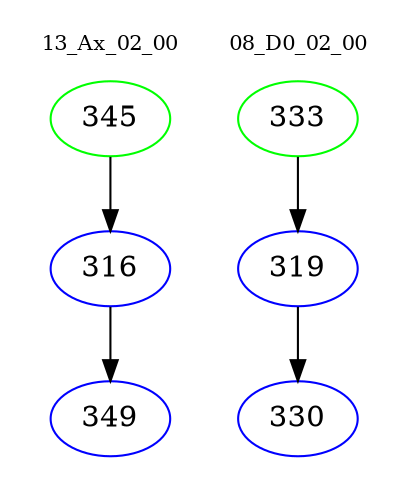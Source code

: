 digraph{
subgraph cluster_0 {
color = white
label = "13_Ax_02_00";
fontsize=10;
T0_345 [label="345", color="green"]
T0_345 -> T0_316 [color="black"]
T0_316 [label="316", color="blue"]
T0_316 -> T0_349 [color="black"]
T0_349 [label="349", color="blue"]
}
subgraph cluster_1 {
color = white
label = "08_D0_02_00";
fontsize=10;
T1_333 [label="333", color="green"]
T1_333 -> T1_319 [color="black"]
T1_319 [label="319", color="blue"]
T1_319 -> T1_330 [color="black"]
T1_330 [label="330", color="blue"]
}
}
